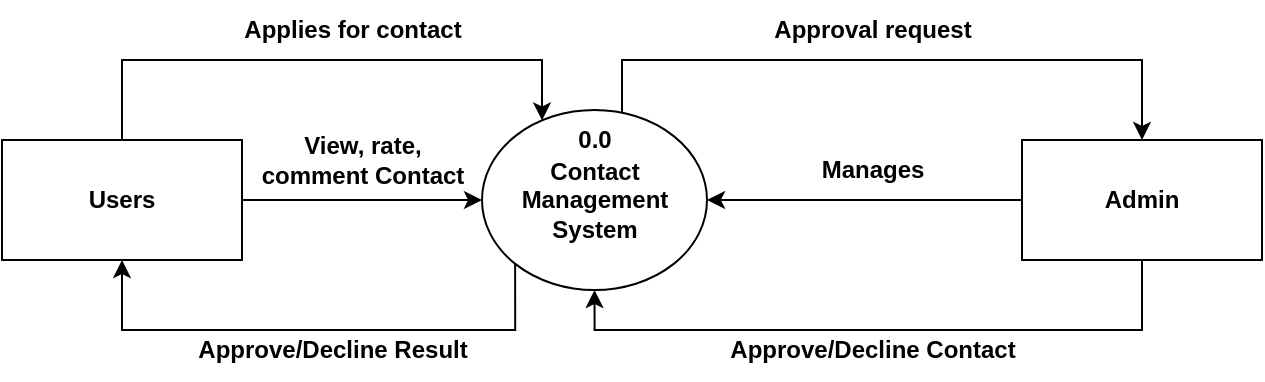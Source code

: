 <mxfile version="23.0.1" type="device">
  <diagram name="Page-1" id="fL1f4sNuBte91fIiyxxr">
    <mxGraphModel dx="772" dy="627" grid="1" gridSize="10" guides="1" tooltips="1" connect="1" arrows="1" fold="1" page="1" pageScale="1" pageWidth="850" pageHeight="1100" math="0" shadow="0">
      <root>
        <mxCell id="0" />
        <mxCell id="1" parent="0" />
        <mxCell id="zZ81Yg_QUP0B8u9YZynz-6" style="edgeStyle=orthogonalEdgeStyle;rounded=0;orthogonalLoop=1;jettySize=auto;html=1;exitX=0.5;exitY=0;exitDx=0;exitDy=0;" parent="1" source="zZ81Yg_QUP0B8u9YZynz-1" target="zZ81Yg_QUP0B8u9YZynz-2" edge="1">
          <mxGeometry relative="1" as="geometry">
            <Array as="points">
              <mxPoint x="270" y="320" />
              <mxPoint x="480" y="320" />
            </Array>
          </mxGeometry>
        </mxCell>
        <mxCell id="zZ81Yg_QUP0B8u9YZynz-11" style="edgeStyle=orthogonalEdgeStyle;rounded=0;orthogonalLoop=1;jettySize=auto;html=1;exitX=1;exitY=0.5;exitDx=0;exitDy=0;entryX=0;entryY=0.5;entryDx=0;entryDy=0;" parent="1" source="zZ81Yg_QUP0B8u9YZynz-1" target="zZ81Yg_QUP0B8u9YZynz-2" edge="1">
          <mxGeometry relative="1" as="geometry" />
        </mxCell>
        <mxCell id="zZ81Yg_QUP0B8u9YZynz-1" value="Users" style="rounded=0;whiteSpace=wrap;html=1;fontStyle=1" parent="1" vertex="1">
          <mxGeometry x="210" y="360" width="120" height="60" as="geometry" />
        </mxCell>
        <mxCell id="zZ81Yg_QUP0B8u9YZynz-16" style="edgeStyle=orthogonalEdgeStyle;rounded=0;orthogonalLoop=1;jettySize=auto;html=1;exitX=0.942;exitY=0.093;exitDx=0;exitDy=0;entryX=0.5;entryY=0;entryDx=0;entryDy=0;exitPerimeter=0;" parent="1" source="zZ81Yg_QUP0B8u9YZynz-7" target="zZ81Yg_QUP0B8u9YZynz-3" edge="1">
          <mxGeometry relative="1" as="geometry">
            <mxPoint x="506" y="270" as="targetPoint" />
            <Array as="points">
              <mxPoint x="520" y="348" />
              <mxPoint x="520" y="320" />
              <mxPoint x="780" y="320" />
            </Array>
          </mxGeometry>
        </mxCell>
        <mxCell id="zZ81Yg_QUP0B8u9YZynz-19" style="edgeStyle=orthogonalEdgeStyle;rounded=0;orthogonalLoop=1;jettySize=auto;html=1;exitX=0;exitY=1;exitDx=0;exitDy=0;entryX=0.5;entryY=1;entryDx=0;entryDy=0;" parent="1" source="zZ81Yg_QUP0B8u9YZynz-2" target="zZ81Yg_QUP0B8u9YZynz-1" edge="1">
          <mxGeometry relative="1" as="geometry">
            <Array as="points">
              <mxPoint x="467" y="455" />
              <mxPoint x="270" y="455" />
            </Array>
          </mxGeometry>
        </mxCell>
        <mxCell id="zZ81Yg_QUP0B8u9YZynz-2" value="Contact Management System" style="ellipse;whiteSpace=wrap;html=1;fontStyle=1" parent="1" vertex="1">
          <mxGeometry x="450" y="345" width="112.5" height="90" as="geometry" />
        </mxCell>
        <mxCell id="zZ81Yg_QUP0B8u9YZynz-13" style="edgeStyle=orthogonalEdgeStyle;rounded=0;orthogonalLoop=1;jettySize=auto;html=1;exitX=0.5;exitY=1;exitDx=0;exitDy=0;entryX=0.5;entryY=1;entryDx=0;entryDy=0;" parent="1" source="zZ81Yg_QUP0B8u9YZynz-3" target="zZ81Yg_QUP0B8u9YZynz-2" edge="1">
          <mxGeometry relative="1" as="geometry" />
        </mxCell>
        <mxCell id="zZ81Yg_QUP0B8u9YZynz-21" style="edgeStyle=orthogonalEdgeStyle;rounded=0;orthogonalLoop=1;jettySize=auto;html=1;exitX=0;exitY=0.5;exitDx=0;exitDy=0;entryX=1;entryY=0.5;entryDx=0;entryDy=0;" parent="1" source="zZ81Yg_QUP0B8u9YZynz-3" target="zZ81Yg_QUP0B8u9YZynz-2" edge="1">
          <mxGeometry relative="1" as="geometry" />
        </mxCell>
        <mxCell id="zZ81Yg_QUP0B8u9YZynz-3" value="Admin" style="rounded=0;whiteSpace=wrap;html=1;fontStyle=1" parent="1" vertex="1">
          <mxGeometry x="720" y="360" width="120" height="60" as="geometry" />
        </mxCell>
        <mxCell id="zZ81Yg_QUP0B8u9YZynz-7" value="0.0" style="text;html=1;align=center;verticalAlign=middle;resizable=0;points=[];autosize=1;strokeColor=none;fillColor=none;fontStyle=1" parent="1" vertex="1">
          <mxGeometry x="486.25" y="345" width="40" height="30" as="geometry" />
        </mxCell>
        <mxCell id="zZ81Yg_QUP0B8u9YZynz-10" value="Applies for contact" style="text;html=1;align=center;verticalAlign=middle;resizable=0;points=[];autosize=1;strokeColor=none;fillColor=none;fontStyle=1" parent="1" vertex="1">
          <mxGeometry x="320" y="290" width="130" height="30" as="geometry" />
        </mxCell>
        <mxCell id="zZ81Yg_QUP0B8u9YZynz-12" value="View, rate,&lt;br&gt;comment Contact" style="text;html=1;align=center;verticalAlign=middle;resizable=0;points=[];autosize=1;strokeColor=none;fillColor=none;fontStyle=1" parent="1" vertex="1">
          <mxGeometry x="330" y="350" width="120" height="40" as="geometry" />
        </mxCell>
        <mxCell id="zZ81Yg_QUP0B8u9YZynz-14" value="Approve/Decline Contact" style="text;html=1;align=center;verticalAlign=middle;resizable=0;points=[];autosize=1;strokeColor=none;fillColor=none;fontStyle=1" parent="1" vertex="1">
          <mxGeometry x="560" y="450" width="170" height="30" as="geometry" />
        </mxCell>
        <mxCell id="zZ81Yg_QUP0B8u9YZynz-18" value="Approval request" style="text;html=1;align=center;verticalAlign=middle;resizable=0;points=[];autosize=1;strokeColor=none;fillColor=none;fontStyle=1" parent="1" vertex="1">
          <mxGeometry x="585" y="290" width="120" height="30" as="geometry" />
        </mxCell>
        <mxCell id="zZ81Yg_QUP0B8u9YZynz-20" value="Approve/Decline Result" style="text;html=1;align=center;verticalAlign=middle;resizable=0;points=[];autosize=1;strokeColor=none;fillColor=none;fontStyle=1" parent="1" vertex="1">
          <mxGeometry x="295" y="450" width="160" height="30" as="geometry" />
        </mxCell>
        <mxCell id="zZ81Yg_QUP0B8u9YZynz-22" value="Manages" style="text;html=1;align=center;verticalAlign=middle;resizable=0;points=[];autosize=1;strokeColor=none;fillColor=none;fontStyle=1" parent="1" vertex="1">
          <mxGeometry x="610" y="360" width="70" height="30" as="geometry" />
        </mxCell>
      </root>
    </mxGraphModel>
  </diagram>
</mxfile>
